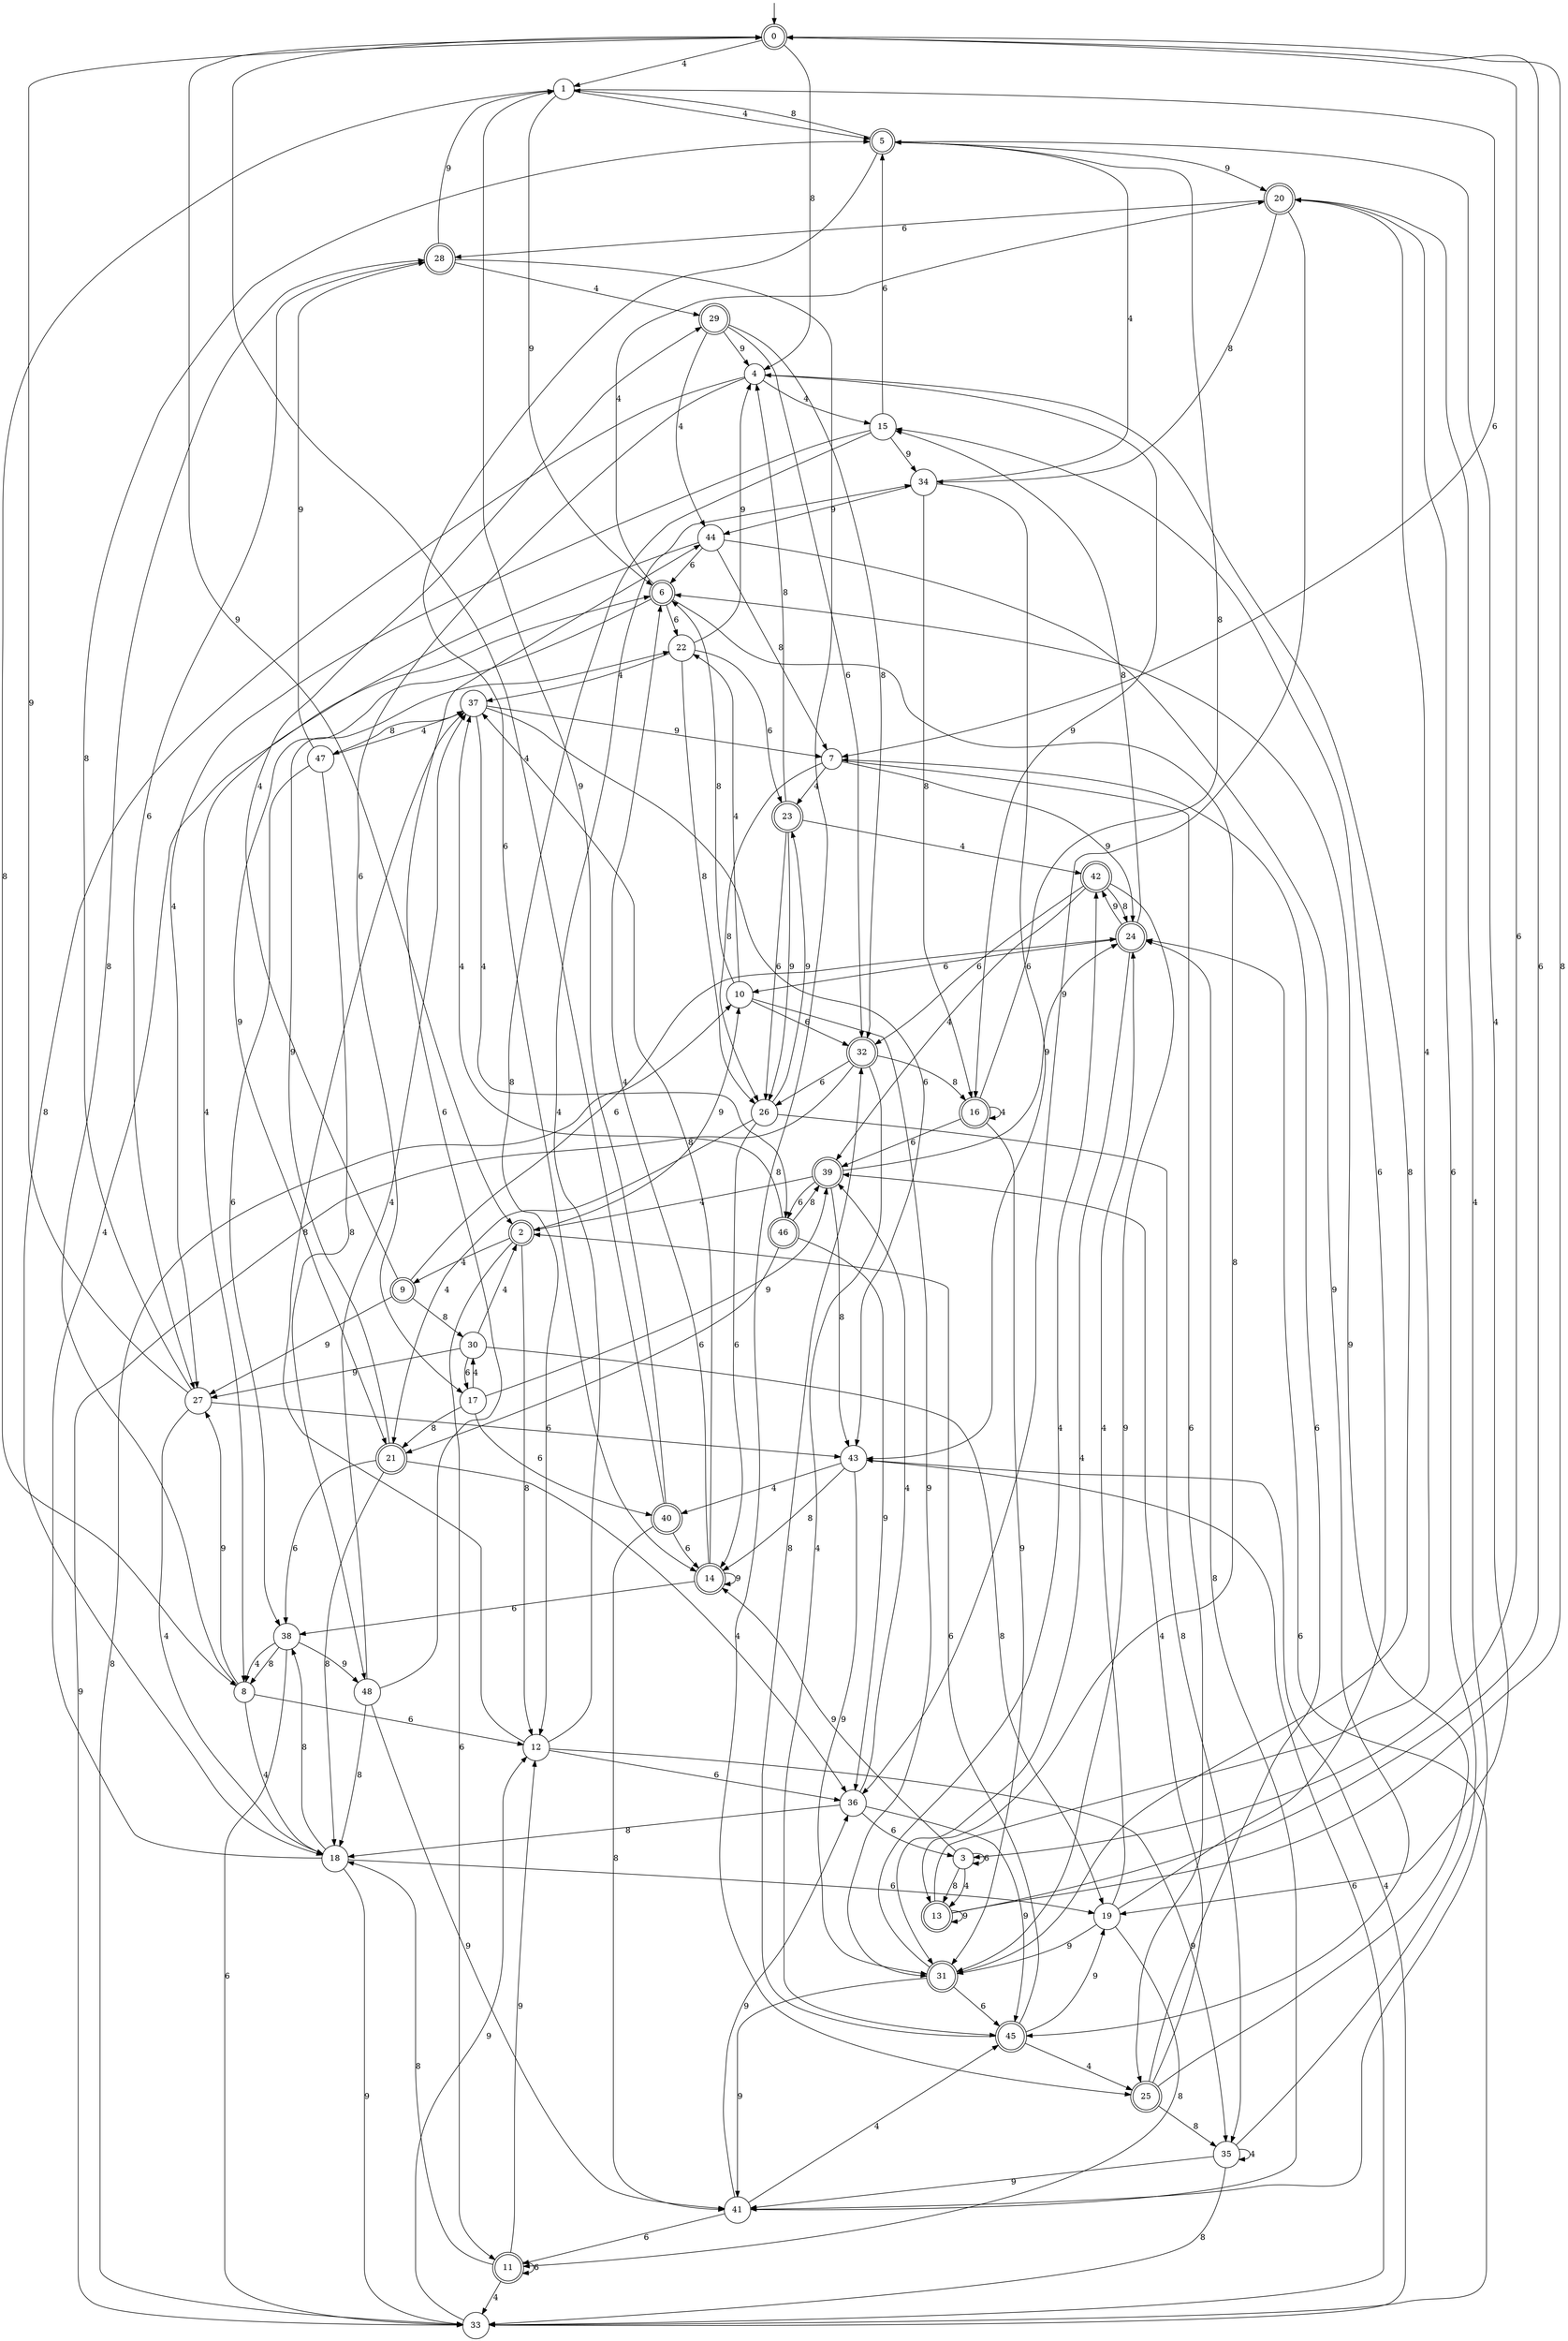 digraph g {

	s0 [shape="doublecircle" label="0"];
	s1 [shape="circle" label="1"];
	s2 [shape="doublecircle" label="2"];
	s3 [shape="circle" label="3"];
	s4 [shape="circle" label="4"];
	s5 [shape="doublecircle" label="5"];
	s6 [shape="doublecircle" label="6"];
	s7 [shape="circle" label="7"];
	s8 [shape="circle" label="8"];
	s9 [shape="doublecircle" label="9"];
	s10 [shape="circle" label="10"];
	s11 [shape="doublecircle" label="11"];
	s12 [shape="circle" label="12"];
	s13 [shape="doublecircle" label="13"];
	s14 [shape="doublecircle" label="14"];
	s15 [shape="circle" label="15"];
	s16 [shape="doublecircle" label="16"];
	s17 [shape="circle" label="17"];
	s18 [shape="circle" label="18"];
	s19 [shape="circle" label="19"];
	s20 [shape="doublecircle" label="20"];
	s21 [shape="doublecircle" label="21"];
	s22 [shape="circle" label="22"];
	s23 [shape="doublecircle" label="23"];
	s24 [shape="doublecircle" label="24"];
	s25 [shape="doublecircle" label="25"];
	s26 [shape="circle" label="26"];
	s27 [shape="circle" label="27"];
	s28 [shape="doublecircle" label="28"];
	s29 [shape="doublecircle" label="29"];
	s30 [shape="circle" label="30"];
	s31 [shape="doublecircle" label="31"];
	s32 [shape="doublecircle" label="32"];
	s33 [shape="circle" label="33"];
	s34 [shape="circle" label="34"];
	s35 [shape="circle" label="35"];
	s36 [shape="circle" label="36"];
	s37 [shape="circle" label="37"];
	s38 [shape="circle" label="38"];
	s39 [shape="doublecircle" label="39"];
	s40 [shape="doublecircle" label="40"];
	s41 [shape="circle" label="41"];
	s42 [shape="doublecircle" label="42"];
	s43 [shape="circle" label="43"];
	s44 [shape="circle" label="44"];
	s45 [shape="doublecircle" label="45"];
	s46 [shape="doublecircle" label="46"];
	s47 [shape="circle" label="47"];
	s48 [shape="circle" label="48"];
	s0 -> s1 [label="4"];
	s0 -> s2 [label="9"];
	s0 -> s3 [label="6"];
	s0 -> s4 [label="8"];
	s1 -> s5 [label="4"];
	s1 -> s6 [label="9"];
	s1 -> s7 [label="6"];
	s1 -> s8 [label="8"];
	s2 -> s9 [label="4"];
	s2 -> s10 [label="9"];
	s2 -> s11 [label="6"];
	s2 -> s12 [label="8"];
	s3 -> s13 [label="4"];
	s3 -> s14 [label="9"];
	s3 -> s3 [label="6"];
	s3 -> s13 [label="8"];
	s4 -> s15 [label="4"];
	s4 -> s16 [label="9"];
	s4 -> s17 [label="6"];
	s4 -> s18 [label="8"];
	s5 -> s19 [label="4"];
	s5 -> s20 [label="9"];
	s5 -> s14 [label="6"];
	s5 -> s1 [label="8"];
	s6 -> s20 [label="4"];
	s6 -> s21 [label="9"];
	s6 -> s22 [label="6"];
	s6 -> s13 [label="8"];
	s7 -> s23 [label="4"];
	s7 -> s24 [label="9"];
	s7 -> s25 [label="6"];
	s7 -> s26 [label="8"];
	s8 -> s18 [label="4"];
	s8 -> s27 [label="9"];
	s8 -> s12 [label="6"];
	s8 -> s28 [label="8"];
	s9 -> s29 [label="4"];
	s9 -> s27 [label="9"];
	s9 -> s24 [label="6"];
	s9 -> s30 [label="8"];
	s10 -> s22 [label="4"];
	s10 -> s31 [label="9"];
	s10 -> s32 [label="6"];
	s10 -> s6 [label="8"];
	s11 -> s33 [label="4"];
	s11 -> s12 [label="9"];
	s11 -> s11 [label="6"];
	s11 -> s18 [label="8"];
	s12 -> s34 [label="4"];
	s12 -> s35 [label="9"];
	s12 -> s36 [label="6"];
	s12 -> s37 [label="8"];
	s13 -> s20 [label="4"];
	s13 -> s13 [label="9"];
	s13 -> s0 [label="6"];
	s13 -> s0 [label="8"];
	s14 -> s6 [label="4"];
	s14 -> s14 [label="9"];
	s14 -> s38 [label="6"];
	s14 -> s37 [label="8"];
	s15 -> s27 [label="4"];
	s15 -> s34 [label="9"];
	s15 -> s5 [label="6"];
	s15 -> s12 [label="8"];
	s16 -> s16 [label="4"];
	s16 -> s31 [label="9"];
	s16 -> s39 [label="6"];
	s16 -> s5 [label="8"];
	s17 -> s30 [label="4"];
	s17 -> s39 [label="9"];
	s17 -> s40 [label="6"];
	s17 -> s21 [label="8"];
	s18 -> s6 [label="4"];
	s18 -> s33 [label="9"];
	s18 -> s19 [label="6"];
	s18 -> s38 [label="8"];
	s19 -> s24 [label="4"];
	s19 -> s31 [label="9"];
	s19 -> s15 [label="6"];
	s19 -> s11 [label="8"];
	s20 -> s41 [label="4"];
	s20 -> s36 [label="9"];
	s20 -> s28 [label="6"];
	s20 -> s34 [label="8"];
	s21 -> s36 [label="4"];
	s21 -> s22 [label="9"];
	s21 -> s38 [label="6"];
	s21 -> s18 [label="8"];
	s22 -> s37 [label="4"];
	s22 -> s4 [label="9"];
	s22 -> s23 [label="6"];
	s22 -> s26 [label="8"];
	s23 -> s42 [label="4"];
	s23 -> s26 [label="9"];
	s23 -> s26 [label="6"];
	s23 -> s4 [label="8"];
	s24 -> s31 [label="4"];
	s24 -> s42 [label="9"];
	s24 -> s10 [label="6"];
	s24 -> s15 [label="8"];
	s25 -> s39 [label="4"];
	s25 -> s6 [label="9"];
	s25 -> s7 [label="6"];
	s25 -> s35 [label="8"];
	s26 -> s21 [label="4"];
	s26 -> s23 [label="9"];
	s26 -> s14 [label="6"];
	s26 -> s35 [label="8"];
	s27 -> s18 [label="4"];
	s27 -> s0 [label="9"];
	s27 -> s43 [label="6"];
	s27 -> s5 [label="8"];
	s28 -> s29 [label="4"];
	s28 -> s1 [label="9"];
	s28 -> s27 [label="6"];
	s28 -> s25 [label="8"];
	s29 -> s44 [label="4"];
	s29 -> s4 [label="9"];
	s29 -> s32 [label="6"];
	s29 -> s32 [label="8"];
	s30 -> s2 [label="4"];
	s30 -> s27 [label="9"];
	s30 -> s17 [label="6"];
	s30 -> s19 [label="8"];
	s31 -> s42 [label="4"];
	s31 -> s41 [label="9"];
	s31 -> s45 [label="6"];
	s31 -> s4 [label="8"];
	s32 -> s45 [label="4"];
	s32 -> s33 [label="9"];
	s32 -> s26 [label="6"];
	s32 -> s16 [label="8"];
	s33 -> s43 [label="4"];
	s33 -> s12 [label="9"];
	s33 -> s24 [label="6"];
	s33 -> s10 [label="8"];
	s34 -> s5 [label="4"];
	s34 -> s44 [label="9"];
	s34 -> s43 [label="6"];
	s34 -> s16 [label="8"];
	s35 -> s35 [label="4"];
	s35 -> s41 [label="9"];
	s35 -> s20 [label="6"];
	s35 -> s33 [label="8"];
	s36 -> s39 [label="4"];
	s36 -> s45 [label="9"];
	s36 -> s3 [label="6"];
	s36 -> s18 [label="8"];
	s37 -> s46 [label="4"];
	s37 -> s7 [label="9"];
	s37 -> s43 [label="6"];
	s37 -> s47 [label="8"];
	s38 -> s8 [label="4"];
	s38 -> s48 [label="9"];
	s38 -> s33 [label="6"];
	s38 -> s8 [label="8"];
	s39 -> s2 [label="4"];
	s39 -> s24 [label="9"];
	s39 -> s46 [label="6"];
	s39 -> s43 [label="8"];
	s40 -> s0 [label="4"];
	s40 -> s1 [label="9"];
	s40 -> s14 [label="6"];
	s40 -> s41 [label="8"];
	s41 -> s45 [label="4"];
	s41 -> s36 [label="9"];
	s41 -> s11 [label="6"];
	s41 -> s24 [label="8"];
	s42 -> s39 [label="4"];
	s42 -> s31 [label="9"];
	s42 -> s32 [label="6"];
	s42 -> s24 [label="8"];
	s43 -> s40 [label="4"];
	s43 -> s31 [label="9"];
	s43 -> s33 [label="6"];
	s43 -> s14 [label="8"];
	s44 -> s8 [label="4"];
	s44 -> s45 [label="9"];
	s44 -> s6 [label="6"];
	s44 -> s7 [label="8"];
	s45 -> s25 [label="4"];
	s45 -> s19 [label="9"];
	s45 -> s2 [label="6"];
	s45 -> s32 [label="8"];
	s46 -> s37 [label="4"];
	s46 -> s36 [label="9"];
	s46 -> s21 [label="6"];
	s46 -> s39 [label="8"];
	s47 -> s37 [label="4"];
	s47 -> s28 [label="9"];
	s47 -> s38 [label="6"];
	s47 -> s48 [label="8"];
	s48 -> s37 [label="4"];
	s48 -> s41 [label="9"];
	s48 -> s44 [label="6"];
	s48 -> s18 [label="8"];

__start0 [label="" shape="none" width="0" height="0"];
__start0 -> s0;

}
